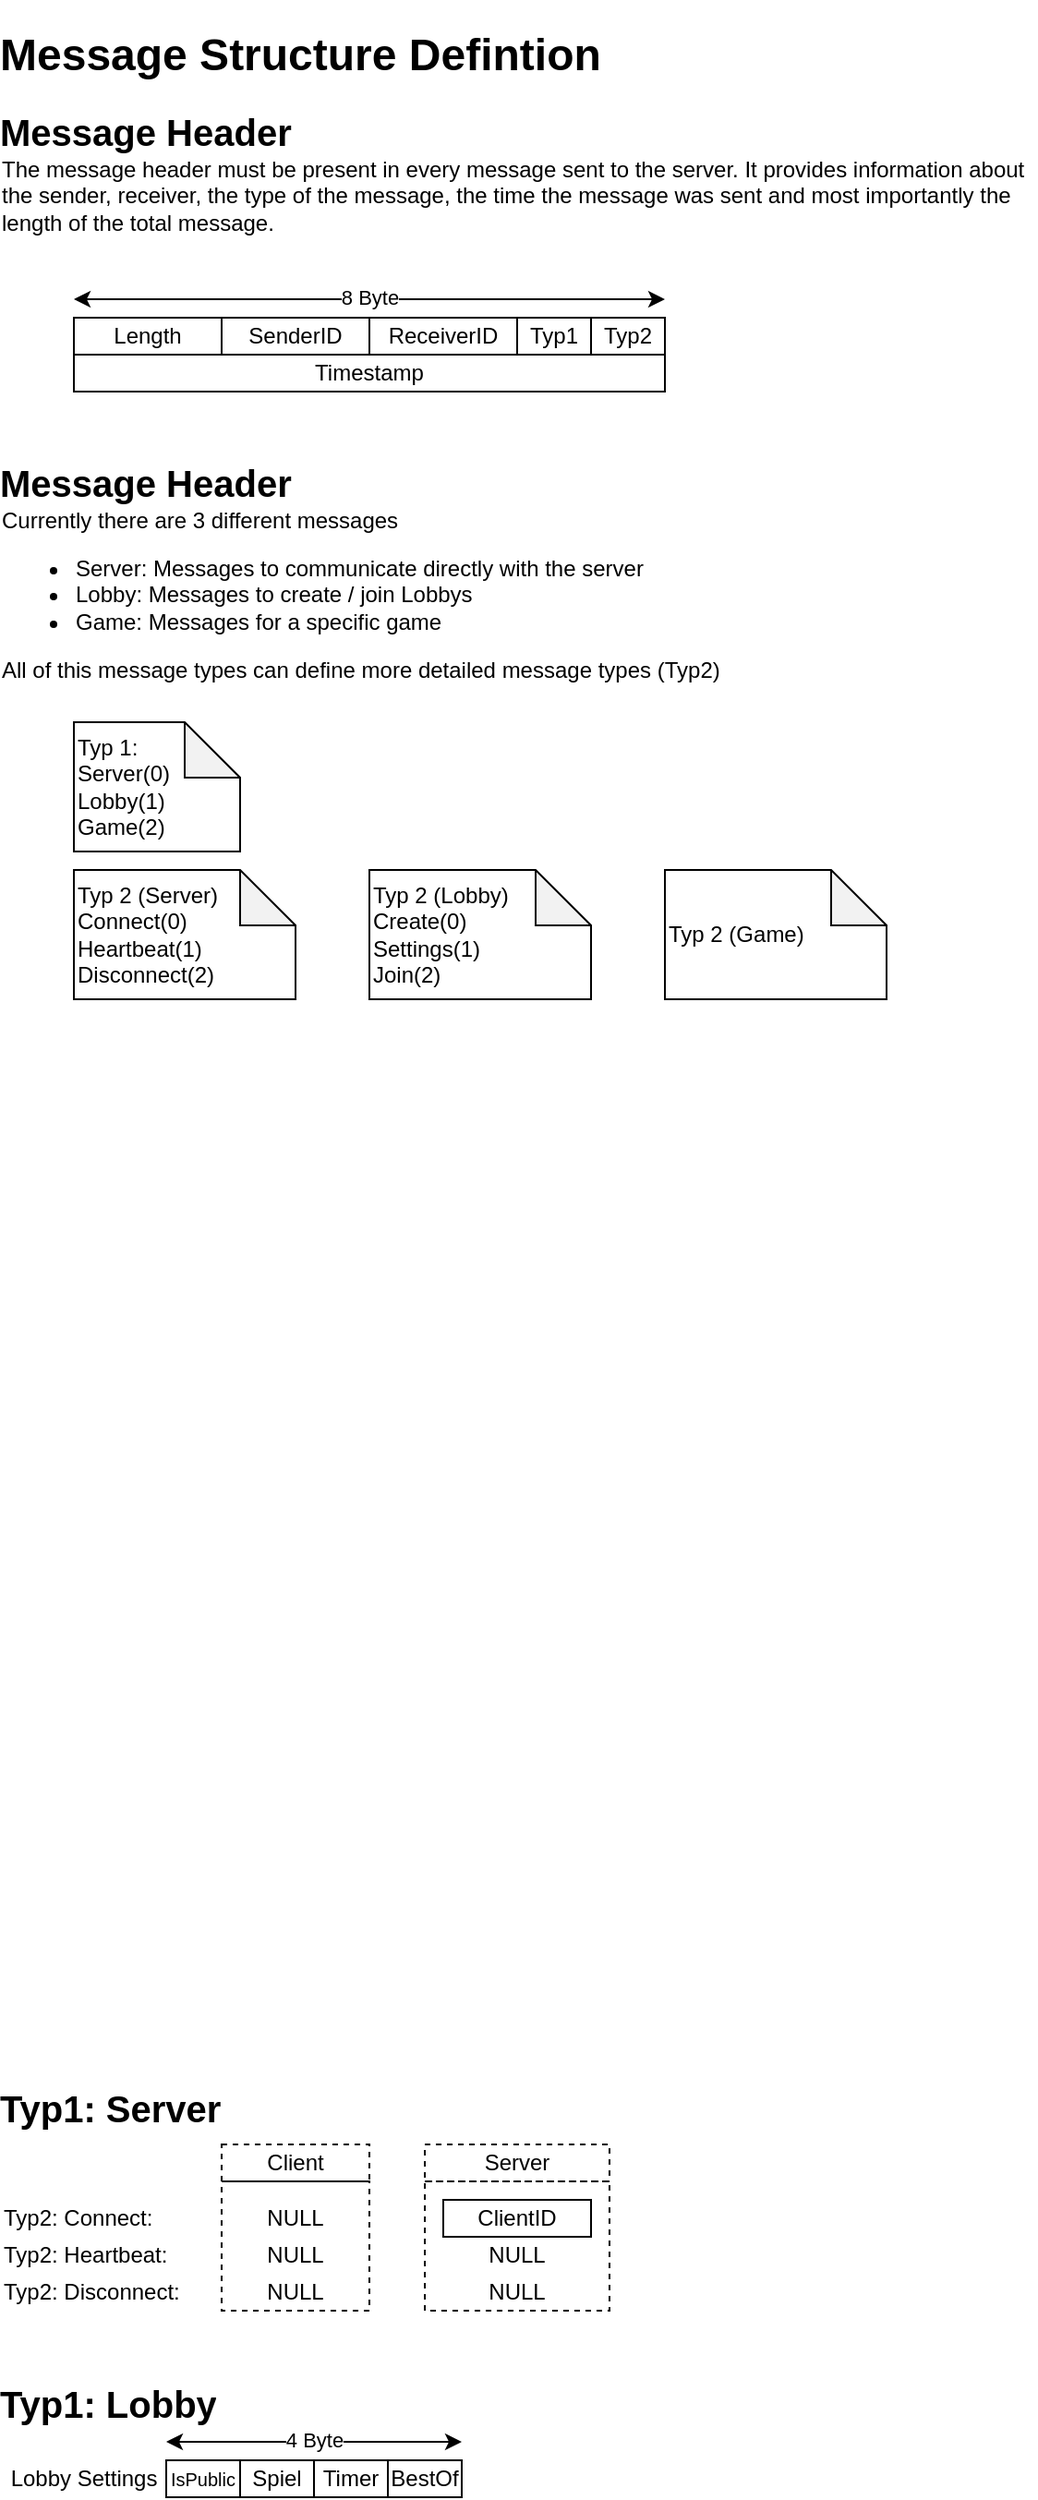 <mxfile version="14.1.8" type="device" pages="2"><diagram id="6ghI3As7_6UgRhPZMP3m" name="Page-1"><mxGraphModel dx="780" dy="1173" grid="1" gridSize="10" guides="1" tooltips="1" connect="1" arrows="1" fold="1" page="1" pageScale="1" pageWidth="850" pageHeight="1100" math="0" shadow="0"><root><mxCell id="0"/><mxCell id="1" parent="0"/><mxCell id="vf8Phe3OOAxxjTay8yAz-1" value="Length" style="rounded=0;whiteSpace=wrap;html=1;" parent="1" vertex="1"><mxGeometry x="80" y="181" width="80" height="20" as="geometry"/></mxCell><mxCell id="vf8Phe3OOAxxjTay8yAz-2" value="SenderID" style="rounded=0;whiteSpace=wrap;html=1;" parent="1" vertex="1"><mxGeometry x="160" y="181" width="80" height="20" as="geometry"/></mxCell><mxCell id="vf8Phe3OOAxxjTay8yAz-3" value="ReceiverID" style="rounded=0;whiteSpace=wrap;html=1;" parent="1" vertex="1"><mxGeometry x="240" y="181" width="80" height="20" as="geometry"/></mxCell><mxCell id="vf8Phe3OOAxxjTay8yAz-4" value="Typ1" style="rounded=0;whiteSpace=wrap;html=1;" parent="1" vertex="1"><mxGeometry x="320" y="181" width="40" height="20" as="geometry"/></mxCell><mxCell id="vf8Phe3OOAxxjTay8yAz-5" value="Typ2" style="rounded=0;whiteSpace=wrap;html=1;" parent="1" vertex="1"><mxGeometry x="360" y="181" width="40" height="20" as="geometry"/></mxCell><mxCell id="vf8Phe3OOAxxjTay8yAz-6" value="" style="endArrow=classic;startArrow=classic;html=1;" parent="1" edge="1"><mxGeometry width="50" height="50" relative="1" as="geometry"><mxPoint x="80" y="171" as="sourcePoint"/><mxPoint x="400" y="171" as="targetPoint"/></mxGeometry></mxCell><mxCell id="vf8Phe3OOAxxjTay8yAz-7" value="8 Byte" style="edgeLabel;html=1;align=center;verticalAlign=middle;resizable=0;points=[];" parent="vf8Phe3OOAxxjTay8yAz-6" vertex="1" connectable="0"><mxGeometry x="-0.138" y="1" relative="1" as="geometry"><mxPoint x="21.9" as="offset"/></mxGeometry></mxCell><mxCell id="vf8Phe3OOAxxjTay8yAz-8" value="Timestamp" style="rounded=0;whiteSpace=wrap;html=1;" parent="1" vertex="1"><mxGeometry x="80" y="201" width="320" height="20" as="geometry"/></mxCell><mxCell id="vf8Phe3OOAxxjTay8yAz-11" value="IsPublic" style="rounded=0;whiteSpace=wrap;html=1;fontSize=10;" parent="1" vertex="1"><mxGeometry x="130" y="1341" width="40" height="20" as="geometry"/></mxCell><mxCell id="vf8Phe3OOAxxjTay8yAz-12" value="Spiel" style="rounded=0;whiteSpace=wrap;html=1;" parent="1" vertex="1"><mxGeometry x="170" y="1341" width="40" height="20" as="geometry"/></mxCell><mxCell id="vf8Phe3OOAxxjTay8yAz-13" value="Timer" style="rounded=0;whiteSpace=wrap;html=1;" parent="1" vertex="1"><mxGeometry x="210" y="1341" width="40" height="20" as="geometry"/></mxCell><mxCell id="vf8Phe3OOAxxjTay8yAz-14" value="BestOf" style="rounded=0;whiteSpace=wrap;html=1;" parent="1" vertex="1"><mxGeometry x="250" y="1341" width="40" height="20" as="geometry"/></mxCell><mxCell id="vf8Phe3OOAxxjTay8yAz-15" value="" style="endArrow=classic;startArrow=classic;html=1;" parent="1" edge="1"><mxGeometry width="50" height="50" relative="1" as="geometry"><mxPoint x="130" y="1331" as="sourcePoint"/><mxPoint x="290" y="1331" as="targetPoint"/></mxGeometry></mxCell><mxCell id="vf8Phe3OOAxxjTay8yAz-16" value="4 Byte" style="edgeLabel;html=1;align=center;verticalAlign=middle;resizable=0;points=[];" parent="vf8Phe3OOAxxjTay8yAz-15" vertex="1" connectable="0"><mxGeometry x="-0.138" y="1" relative="1" as="geometry"><mxPoint x="10.95" as="offset"/></mxGeometry></mxCell><mxCell id="vf8Phe3OOAxxjTay8yAz-17" value="Lobby Settings" style="text;html=1;align=center;verticalAlign=middle;resizable=0;points=[];autosize=1;" parent="1" vertex="1"><mxGeometry x="40" y="1341" width="90" height="20" as="geometry"/></mxCell><mxCell id="vf8Phe3OOAxxjTay8yAz-18" value="Typ 1:&lt;br&gt;Server(0)&lt;br&gt;Lobby(1)&lt;br&gt;Game(2)" style="shape=note;whiteSpace=wrap;html=1;backgroundOutline=1;darkOpacity=0.05;align=left;" parent="1" vertex="1"><mxGeometry x="80" y="400" width="90" height="70" as="geometry"/></mxCell><mxCell id="vf8Phe3OOAxxjTay8yAz-19" value="Typ 2 (Lobby)&lt;br&gt;Create(0)&lt;br&gt;Settings(1)&lt;br&gt;Join(2)" style="shape=note;whiteSpace=wrap;html=1;backgroundOutline=1;darkOpacity=0.05;align=left;" parent="1" vertex="1"><mxGeometry x="240" y="480" width="120" height="70" as="geometry"/></mxCell><mxCell id="vf8Phe3OOAxxjTay8yAz-20" value="Typ 2 (Server)&lt;br&gt;Connect(0)&lt;br&gt;Heartbeat(1)&lt;br&gt;Disconnect(2)" style="shape=note;whiteSpace=wrap;html=1;backgroundOutline=1;darkOpacity=0.05;align=left;" parent="1" vertex="1"><mxGeometry x="80" y="480" width="120" height="70" as="geometry"/></mxCell><mxCell id="vf8Phe3OOAxxjTay8yAz-21" value="Typ 2 (Game)" style="shape=note;whiteSpace=wrap;html=1;backgroundOutline=1;darkOpacity=0.05;align=left;" parent="1" vertex="1"><mxGeometry x="400" y="480" width="120" height="70" as="geometry"/></mxCell><mxCell id="E6ExVsggrs-1GlCnRFqn-6" value="&lt;h1&gt;Message Structure Defintion&lt;/h1&gt;" style="text;html=1;strokeColor=none;fillColor=none;spacing=0;spacingTop=-16;whiteSpace=wrap;overflow=hidden;rounded=0;" parent="1" vertex="1"><mxGeometry x="40" y="20" width="470" height="29" as="geometry"/></mxCell><mxCell id="E6ExVsggrs-1GlCnRFqn-8" value="&lt;h1&gt;&lt;font style=&quot;font-size: 20px ; line-height: 110%&quot;&gt;Message Header&lt;/font&gt;&lt;/h1&gt;&lt;p&gt;&lt;br&gt;&lt;/p&gt;" style="text;html=1;strokeColor=none;fillColor=none;spacing=0;spacingTop=-25;whiteSpace=wrap;overflow=hidden;rounded=0;" parent="1" vertex="1"><mxGeometry x="40" y="70" width="560" height="20" as="geometry"/></mxCell><mxCell id="E6ExVsggrs-1GlCnRFqn-11" value="&lt;span style=&quot;&quot;&gt;The message header must be present in every message sent to the server. It provides information about the sender, receiver, the type of the message, the time the message was sent and most importantly the length of the total message.&lt;/span&gt;" style="text;html=1;strokeColor=none;fillColor=none;align=left;verticalAlign=middle;whiteSpace=wrap;rounded=0;glass=0;sketch=0;recursiveResize=1;expand=1;spacing=1;" parent="1" vertex="1"><mxGeometry x="40" y="90" width="560" height="49" as="geometry"/></mxCell><mxCell id="E6ExVsggrs-1GlCnRFqn-12" value="&lt;h1&gt;&lt;font style=&quot;font-size: 20px ; line-height: 110%&quot;&gt;Message Header&lt;/font&gt;&lt;/h1&gt;&lt;p&gt;&lt;br&gt;&lt;/p&gt;" style="text;html=1;strokeColor=none;fillColor=none;spacing=0;spacingTop=-25;whiteSpace=wrap;overflow=hidden;rounded=0;" parent="1" vertex="1"><mxGeometry x="40" y="260" width="560" height="20" as="geometry"/></mxCell><mxCell id="E6ExVsggrs-1GlCnRFqn-13" value="&lt;span&gt;Currently there are 3 different messages&lt;br&gt;&lt;ul&gt;&lt;li&gt;&lt;span&gt;Server: Messages to communicate directly with the server&lt;/span&gt;&lt;/li&gt;&lt;li&gt;Lobby: Messages to create / join Lobbys&lt;/li&gt;&lt;li&gt;&lt;span&gt;Game: Messages for a specific game&lt;/span&gt;&lt;/li&gt;&lt;/ul&gt;All of this message types can define more detailed message types (Typ2)&lt;br&gt;&lt;/span&gt;" style="text;html=1;strokeColor=none;fillColor=none;align=left;verticalAlign=middle;whiteSpace=wrap;rounded=0;glass=0;sketch=0;recursiveResize=1;expand=1;spacing=1;" parent="1" vertex="1"><mxGeometry x="40" y="281" width="560" height="99" as="geometry"/></mxCell><mxCell id="E6ExVsggrs-1GlCnRFqn-14" value="&lt;h1&gt;&lt;span style=&quot;font-size: 20px&quot;&gt;Typ1: Lobby&lt;/span&gt;&lt;/h1&gt;" style="text;html=1;strokeColor=none;fillColor=none;spacing=0;spacingTop=-25;whiteSpace=wrap;overflow=hidden;rounded=0;" parent="1" vertex="1"><mxGeometry x="40" y="1300" width="240" height="20" as="geometry"/></mxCell><mxCell id="E6ExVsggrs-1GlCnRFqn-15" value="&lt;h1&gt;&lt;span style=&quot;font-size: 20px&quot;&gt;Typ1: Server&lt;/span&gt;&lt;/h1&gt;" style="text;html=1;strokeColor=none;fillColor=none;spacing=0;spacingTop=-25;whiteSpace=wrap;overflow=hidden;rounded=0;" parent="1" vertex="1"><mxGeometry x="40" y="1140" width="240" height="20" as="geometry"/></mxCell><mxCell id="E6ExVsggrs-1GlCnRFqn-27" value="" style="group;dashed=1;" parent="1" vertex="1" connectable="0"><mxGeometry x="160" y="1170" width="80" height="90" as="geometry"/></mxCell><mxCell id="E6ExVsggrs-1GlCnRFqn-18" value="" style="rounded=0;whiteSpace=wrap;html=1;glass=0;sketch=0;align=right;fillColor=none;dashed=1;" parent="E6ExVsggrs-1GlCnRFqn-27" vertex="1"><mxGeometry y="20" width="80" height="70" as="geometry"/></mxCell><mxCell id="E6ExVsggrs-1GlCnRFqn-17" value="NULL" style="text;html=1;strokeColor=none;fillColor=none;align=center;verticalAlign=middle;whiteSpace=wrap;rounded=0;glass=0;sketch=0;" parent="E6ExVsggrs-1GlCnRFqn-27" vertex="1"><mxGeometry y="30" width="80" height="20" as="geometry"/></mxCell><mxCell id="E6ExVsggrs-1GlCnRFqn-23" value="NULL" style="text;html=1;strokeColor=none;fillColor=none;align=center;verticalAlign=middle;whiteSpace=wrap;rounded=0;glass=0;sketch=0;" parent="E6ExVsggrs-1GlCnRFqn-27" vertex="1"><mxGeometry y="50" width="80" height="20" as="geometry"/></mxCell><mxCell id="E6ExVsggrs-1GlCnRFqn-25" value="NULL" style="text;html=1;strokeColor=none;fillColor=none;align=center;verticalAlign=middle;whiteSpace=wrap;rounded=0;glass=0;sketch=0;" parent="E6ExVsggrs-1GlCnRFqn-27" vertex="1"><mxGeometry y="70" width="80" height="20" as="geometry"/></mxCell><mxCell id="E6ExVsggrs-1GlCnRFqn-20" value="Client" style="rounded=0;whiteSpace=wrap;html=1;glass=0;sketch=0;fillColor=none;align=center;dashed=1;" parent="E6ExVsggrs-1GlCnRFqn-27" vertex="1"><mxGeometry width="80" height="20" as="geometry"/></mxCell><mxCell id="E6ExVsggrs-1GlCnRFqn-5" value="Typ2: Connect:" style="text;html=1;strokeColor=none;fillColor=none;align=left;verticalAlign=middle;whiteSpace=wrap;rounded=0;" parent="1" vertex="1"><mxGeometry x="40" y="1200" width="100" height="20" as="geometry"/></mxCell><mxCell id="E6ExVsggrs-1GlCnRFqn-22" value="Typ2: Heartbeat:" style="text;html=1;strokeColor=none;fillColor=none;align=left;verticalAlign=middle;whiteSpace=wrap;rounded=0;" parent="1" vertex="1"><mxGeometry x="40" y="1220" width="100" height="20" as="geometry"/></mxCell><mxCell id="E6ExVsggrs-1GlCnRFqn-24" value="Typ2: Disconnect:" style="text;html=1;strokeColor=none;fillColor=none;align=left;verticalAlign=middle;whiteSpace=wrap;rounded=0;" parent="1" vertex="1"><mxGeometry x="40" y="1240" width="100" height="20" as="geometry"/></mxCell><mxCell id="E6ExVsggrs-1GlCnRFqn-33" value="" style="group" parent="1" vertex="1" connectable="0"><mxGeometry x="270" y="1170" width="100" height="90" as="geometry"/></mxCell><mxCell id="E6ExVsggrs-1GlCnRFqn-26" value="Server" style="rounded=0;whiteSpace=wrap;html=1;glass=0;sketch=0;fillColor=none;align=center;dashed=1;" parent="E6ExVsggrs-1GlCnRFqn-33" vertex="1"><mxGeometry width="100" height="20" as="geometry"/></mxCell><mxCell id="E6ExVsggrs-1GlCnRFqn-28" value="" style="rounded=0;whiteSpace=wrap;html=1;glass=0;sketch=0;align=right;fillColor=none;dashed=1;" parent="E6ExVsggrs-1GlCnRFqn-33" vertex="1"><mxGeometry y="20" width="100" height="70" as="geometry"/></mxCell><mxCell id="E6ExVsggrs-1GlCnRFqn-29" value="ClientID" style="rounded=0;whiteSpace=wrap;html=1;glass=0;sketch=0;fillColor=none;align=center;" parent="E6ExVsggrs-1GlCnRFqn-33" vertex="1"><mxGeometry x="10" y="30" width="80" height="20" as="geometry"/></mxCell><mxCell id="E6ExVsggrs-1GlCnRFqn-31" value="NULL" style="text;html=1;strokeColor=none;fillColor=none;align=center;verticalAlign=middle;whiteSpace=wrap;rounded=0;glass=0;sketch=0;" parent="E6ExVsggrs-1GlCnRFqn-33" vertex="1"><mxGeometry x="10" y="50" width="80" height="20" as="geometry"/></mxCell><mxCell id="E6ExVsggrs-1GlCnRFqn-32" value="NULL" style="text;html=1;strokeColor=none;fillColor=none;align=center;verticalAlign=middle;whiteSpace=wrap;rounded=0;glass=0;sketch=0;" parent="E6ExVsggrs-1GlCnRFqn-33" vertex="1"><mxGeometry x="10" y="70" width="80" height="20" as="geometry"/></mxCell></root></mxGraphModel></diagram><diagram id="F-lgXpPtfVMonKSc54Ag" name="Seite-2"><mxGraphModel dx="877" dy="1173" grid="1" gridSize="10" guides="1" tooltips="1" connect="1" arrows="1" fold="1" page="1" pageScale="1" pageWidth="827" pageHeight="1169" math="0" shadow="0"><root><mxCell id="RuCai1DJ__QuEXO0jsLd-0"/><mxCell id="RuCai1DJ__QuEXO0jsLd-1" parent="RuCai1DJ__QuEXO0jsLd-0"/></root></mxGraphModel></diagram></mxfile>